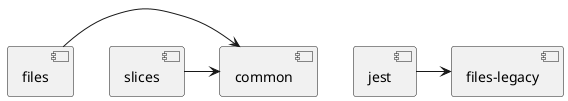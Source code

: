   @startuml
    component [common]
    component [files]
    component [files-legacy]
    component [jest]
    component [slices]
    [files] -> [common]
    [slices] -> [common]
    [jest] -> [files-legacy]
@enduml
